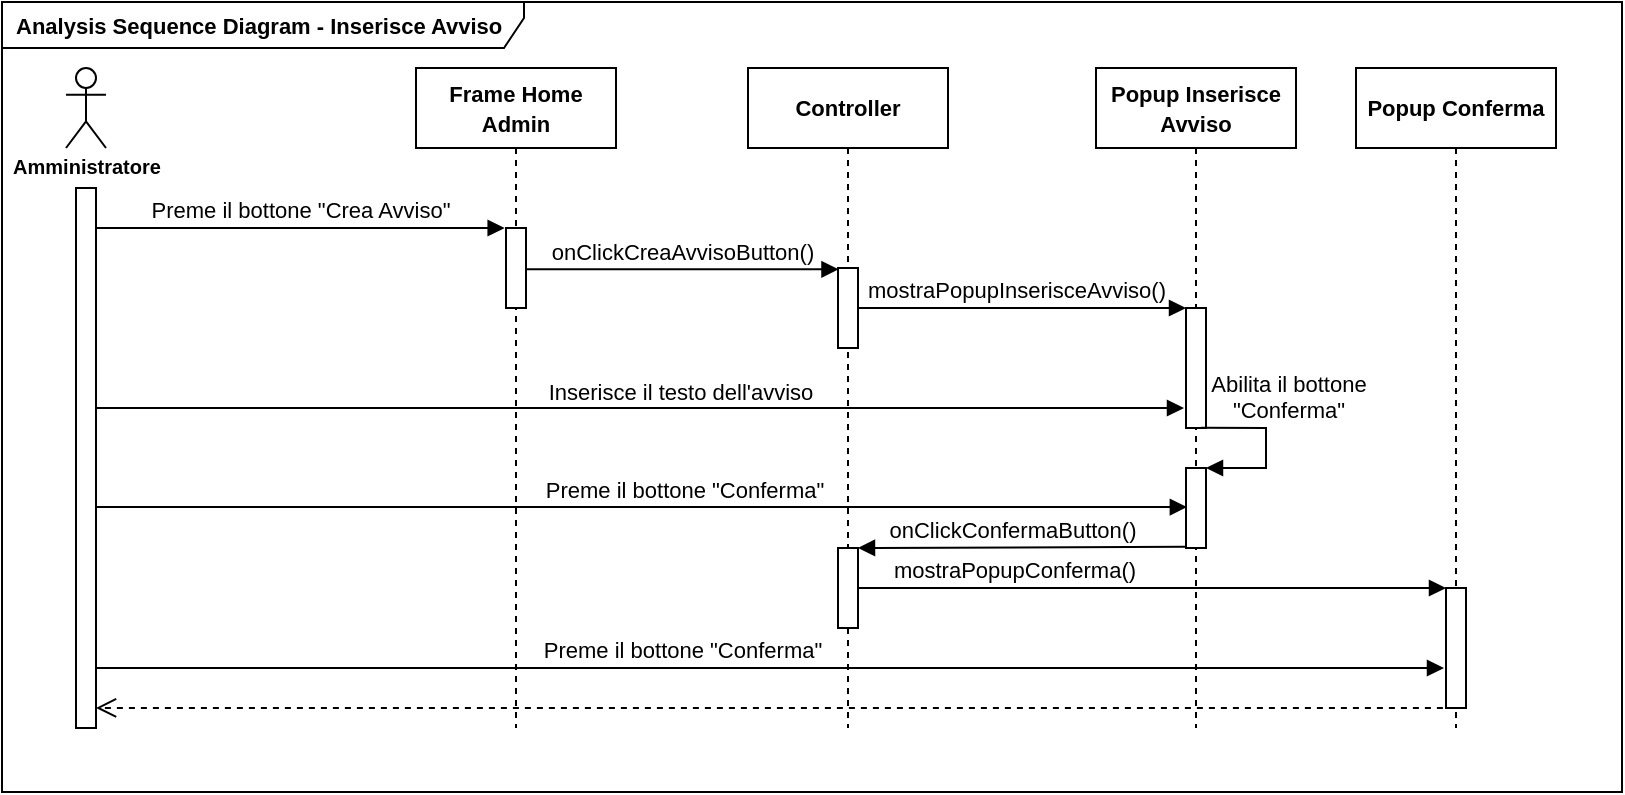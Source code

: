 <mxfile version="20.8.10" type="device"><diagram id="T5FJo2kkHQ8TG5Xgknkc" name="Pagina-1"><mxGraphModel dx="1418" dy="828" grid="1" gridSize="10" guides="1" tooltips="1" connect="1" arrows="1" fold="1" page="1" pageScale="1" pageWidth="827" pageHeight="1169" math="0" shadow="0"><root><mxCell id="0"/><mxCell id="1" parent="0"/><mxCell id="Lw2nWlxwCrSCrLZpUBen-28" value="&lt;b&gt;&lt;font style=&quot;font-size: 11px;&quot;&gt;Analysis Sequence Diagram - Inserisce Avviso&lt;/font&gt;&lt;/b&gt;" style="shape=umlFrame;whiteSpace=wrap;html=1;width=261;height=23;boundedLbl=1;verticalAlign=middle;align=left;spacingLeft=5;fontSize=10;fillColor=none;" parent="1" vertex="1"><mxGeometry x="9" y="387" width="810" height="395" as="geometry"/></mxCell><mxCell id="Lw2nWlxwCrSCrLZpUBen-51" value="Preme il bottone &quot;Crea Avviso&quot;" style="html=1;verticalAlign=bottom;endArrow=block;rounded=0;entryX=-0.067;entryY=0;entryDx=0;entryDy=0;entryPerimeter=0;labelBackgroundColor=none;" parent="1" source="Lw2nWlxwCrSCrLZpUBen-72" target="Lw2nWlxwCrSCrLZpUBen-60" edge="1"><mxGeometry width="80" relative="1" as="geometry"><mxPoint x="38" y="500" as="sourcePoint"/><mxPoint x="182" y="500" as="targetPoint"/></mxGeometry></mxCell><mxCell id="Lw2nWlxwCrSCrLZpUBen-52" value="&lt;b&gt;&lt;font style=&quot;font-size: 11px;&quot;&gt;Popup Inserisce Avviso&lt;/font&gt;&lt;/b&gt;" style="shape=umlLifeline;perimeter=lifelinePerimeter;whiteSpace=wrap;html=1;container=1;collapsible=0;recursiveResize=0;outlineConnect=0;" parent="1" vertex="1"><mxGeometry x="556" y="420" width="100" height="330" as="geometry"/></mxCell><mxCell id="Lw2nWlxwCrSCrLZpUBen-53" value="" style="html=1;points=[];perimeter=orthogonalPerimeter;" parent="Lw2nWlxwCrSCrLZpUBen-52" vertex="1"><mxGeometry x="45" y="120" width="10" height="60" as="geometry"/></mxCell><mxCell id="Lw2nWlxwCrSCrLZpUBen-54" value="" style="html=1;points=[];perimeter=orthogonalPerimeter;" parent="Lw2nWlxwCrSCrLZpUBen-52" vertex="1"><mxGeometry x="45" y="200" width="10" height="40" as="geometry"/></mxCell><mxCell id="Lw2nWlxwCrSCrLZpUBen-55" value="Abilita il bottone &lt;br&gt;&quot;Conferma&quot;" style="html=1;verticalAlign=bottom;endArrow=block;rounded=0;exitX=0.759;exitY=0.997;exitDx=0;exitDy=0;exitPerimeter=0;labelBackgroundColor=none;spacingLeft=-10;" parent="Lw2nWlxwCrSCrLZpUBen-52" edge="1"><mxGeometry x="-0.213" y="16" width="80" relative="1" as="geometry"><mxPoint x="52.59" y="179.82" as="sourcePoint"/><mxPoint x="55" y="200" as="targetPoint"/><Array as="points"><mxPoint x="85" y="180"/><mxPoint x="85" y="200"/></Array><mxPoint as="offset"/></mxGeometry></mxCell><mxCell id="Lw2nWlxwCrSCrLZpUBen-56" value="&lt;b&gt;&lt;font style=&quot;font-size: 11px;&quot;&gt;Controller&lt;/font&gt;&lt;/b&gt;" style="shape=umlLifeline;perimeter=lifelinePerimeter;whiteSpace=wrap;html=1;container=1;collapsible=0;recursiveResize=0;outlineConnect=0;" parent="1" vertex="1"><mxGeometry x="382" y="420" width="100" height="330" as="geometry"/></mxCell><mxCell id="Lw2nWlxwCrSCrLZpUBen-57" value="" style="html=1;points=[];perimeter=orthogonalPerimeter;" parent="Lw2nWlxwCrSCrLZpUBen-56" vertex="1"><mxGeometry x="45" y="100" width="10" height="40" as="geometry"/></mxCell><mxCell id="Lw2nWlxwCrSCrLZpUBen-58" value="" style="html=1;points=[];perimeter=orthogonalPerimeter;" parent="Lw2nWlxwCrSCrLZpUBen-56" vertex="1"><mxGeometry x="45" y="240" width="10" height="40" as="geometry"/></mxCell><mxCell id="Lw2nWlxwCrSCrLZpUBen-59" value="&lt;font style=&quot;font-size: 11px;&quot;&gt;Frame Home Admin&lt;/font&gt;" style="shape=umlLifeline;perimeter=lifelinePerimeter;whiteSpace=wrap;html=1;container=1;collapsible=0;recursiveResize=0;outlineConnect=0;fontStyle=1" parent="1" vertex="1"><mxGeometry x="216" y="420" width="100" height="330" as="geometry"/></mxCell><mxCell id="Lw2nWlxwCrSCrLZpUBen-60" value="" style="html=1;points=[];perimeter=orthogonalPerimeter;" parent="Lw2nWlxwCrSCrLZpUBen-59" vertex="1"><mxGeometry x="45" y="80" width="10" height="40" as="geometry"/></mxCell><mxCell id="Lw2nWlxwCrSCrLZpUBen-61" value="onClickCreaAvvisoButton()" style="html=1;verticalAlign=bottom;endArrow=block;rounded=0;entryX=0.024;entryY=0.016;entryDx=0;entryDy=0;entryPerimeter=0;labelBackgroundColor=none;" parent="1" source="Lw2nWlxwCrSCrLZpUBen-60" target="Lw2nWlxwCrSCrLZpUBen-57" edge="1"><mxGeometry x="-0.002" width="80" relative="1" as="geometry"><mxPoint x="287" y="521" as="sourcePoint"/><mxPoint x="402" y="520" as="targetPoint"/><mxPoint as="offset"/></mxGeometry></mxCell><mxCell id="Lw2nWlxwCrSCrLZpUBen-62" value="mostraPopupInserisceAvviso()" style="html=1;verticalAlign=bottom;endArrow=block;rounded=0;labelBackgroundColor=none;spacing=3;spacingLeft=-9;" parent="1" target="Lw2nWlxwCrSCrLZpUBen-53" edge="1"><mxGeometry x="0.018" y="-1" width="80" relative="1" as="geometry"><mxPoint x="437" y="540" as="sourcePoint"/><mxPoint x="600" y="540" as="targetPoint"/><mxPoint as="offset"/></mxGeometry></mxCell><mxCell id="Lw2nWlxwCrSCrLZpUBen-63" value="Inserisce il testo dell'avviso" style="html=1;verticalAlign=bottom;endArrow=block;rounded=0;spacingLeft=-6;labelBackgroundColor=none;" parent="1" source="Lw2nWlxwCrSCrLZpUBen-72" edge="1"><mxGeometry x="0.083" y="-1" width="80" relative="1" as="geometry"><mxPoint x="83" y="585" as="sourcePoint"/><mxPoint x="600" y="590" as="targetPoint"/><mxPoint as="offset"/></mxGeometry></mxCell><mxCell id="Lw2nWlxwCrSCrLZpUBen-64" value="Preme il bottone &quot;Conferma&quot;" style="html=1;verticalAlign=bottom;endArrow=block;rounded=0;entryX=0.043;entryY=0.489;entryDx=0;entryDy=0;entryPerimeter=0;labelBackgroundColor=none;" parent="1" source="Lw2nWlxwCrSCrLZpUBen-72" target="Lw2nWlxwCrSCrLZpUBen-54" edge="1"><mxGeometry x="0.078" width="80" relative="1" as="geometry"><mxPoint x="83" y="640" as="sourcePoint"/><mxPoint x="590" y="640" as="targetPoint"/><mxPoint as="offset"/></mxGeometry></mxCell><mxCell id="Lw2nWlxwCrSCrLZpUBen-65" value="onClickConfermaButton()" style="html=1;verticalAlign=bottom;endArrow=block;rounded=0;exitX=-0.014;exitY=0.985;exitDx=0;exitDy=0;exitPerimeter=0;labelBackgroundColor=none;spacingLeft=9;" parent="1" source="Lw2nWlxwCrSCrLZpUBen-54" edge="1"><mxGeometry x="0.109" width="80" relative="1" as="geometry"><mxPoint x="492" y="660" as="sourcePoint"/><mxPoint x="437" y="660" as="targetPoint"/><mxPoint as="offset"/></mxGeometry></mxCell><mxCell id="Lw2nWlxwCrSCrLZpUBen-66" value="&lt;b&gt;&lt;font style=&quot;font-size: 11px;&quot;&gt;Popup Conferma&lt;/font&gt;&lt;/b&gt;" style="shape=umlLifeline;perimeter=lifelinePerimeter;whiteSpace=wrap;html=1;container=1;collapsible=0;recursiveResize=0;outlineConnect=0;" parent="1" vertex="1"><mxGeometry x="686" y="420" width="100" height="330" as="geometry"/></mxCell><mxCell id="Lw2nWlxwCrSCrLZpUBen-67" value="" style="html=1;points=[];perimeter=orthogonalPerimeter;" parent="Lw2nWlxwCrSCrLZpUBen-66" vertex="1"><mxGeometry x="45" y="260" width="10" height="60" as="geometry"/></mxCell><mxCell id="Lw2nWlxwCrSCrLZpUBen-68" value="mostraPopupConferma()" style="html=1;verticalAlign=bottom;endArrow=block;rounded=0;labelBackgroundColor=none;" parent="1" source="Lw2nWlxwCrSCrLZpUBen-58" target="Lw2nWlxwCrSCrLZpUBen-67" edge="1"><mxGeometry x="-0.47" width="80" relative="1" as="geometry"><mxPoint x="450" y="680" as="sourcePoint"/><mxPoint x="720" y="680" as="targetPoint"/><mxPoint as="offset"/></mxGeometry></mxCell><mxCell id="Lw2nWlxwCrSCrLZpUBen-69" value="Preme il bottone &quot;Conferma&quot;" style="html=1;verticalAlign=bottom;endArrow=block;rounded=0;labelBackgroundColor=none;" parent="1" source="Lw2nWlxwCrSCrLZpUBen-72" edge="1"><mxGeometry x="-0.13" width="80" relative="1" as="geometry"><mxPoint x="83" y="720" as="sourcePoint"/><mxPoint x="730" y="720" as="targetPoint"/><mxPoint as="offset"/></mxGeometry></mxCell><mxCell id="Lw2nWlxwCrSCrLZpUBen-70" value="" style="html=1;verticalAlign=bottom;endArrow=open;dashed=1;endSize=8;rounded=0;exitX=-0.155;exitY=0.999;exitDx=0;exitDy=0;exitPerimeter=0;" parent="1" source="Lw2nWlxwCrSCrLZpUBen-67" target="Lw2nWlxwCrSCrLZpUBen-72" edge="1"><mxGeometry relative="1" as="geometry"><mxPoint x="727" y="740" as="sourcePoint"/><mxPoint x="83" y="740" as="targetPoint"/></mxGeometry></mxCell><mxCell id="Lw2nWlxwCrSCrLZpUBen-71" value="&lt;font style=&quot;font-size: 10px;&quot;&gt;&lt;b&gt;Amministratore&lt;/b&gt;&lt;/font&gt;" style="shape=umlActor;verticalLabelPosition=bottom;verticalAlign=top;html=1;fillColor=none;spacing=-3;" parent="1" vertex="1"><mxGeometry x="41" y="420" width="20" height="40" as="geometry"/></mxCell><mxCell id="Lw2nWlxwCrSCrLZpUBen-72" value="" style="html=1;points=[];perimeter=orthogonalPerimeter;fontSize=10;fillColor=none;" parent="1" vertex="1"><mxGeometry x="46" y="480" width="10" height="270" as="geometry"/></mxCell></root></mxGraphModel></diagram></mxfile>